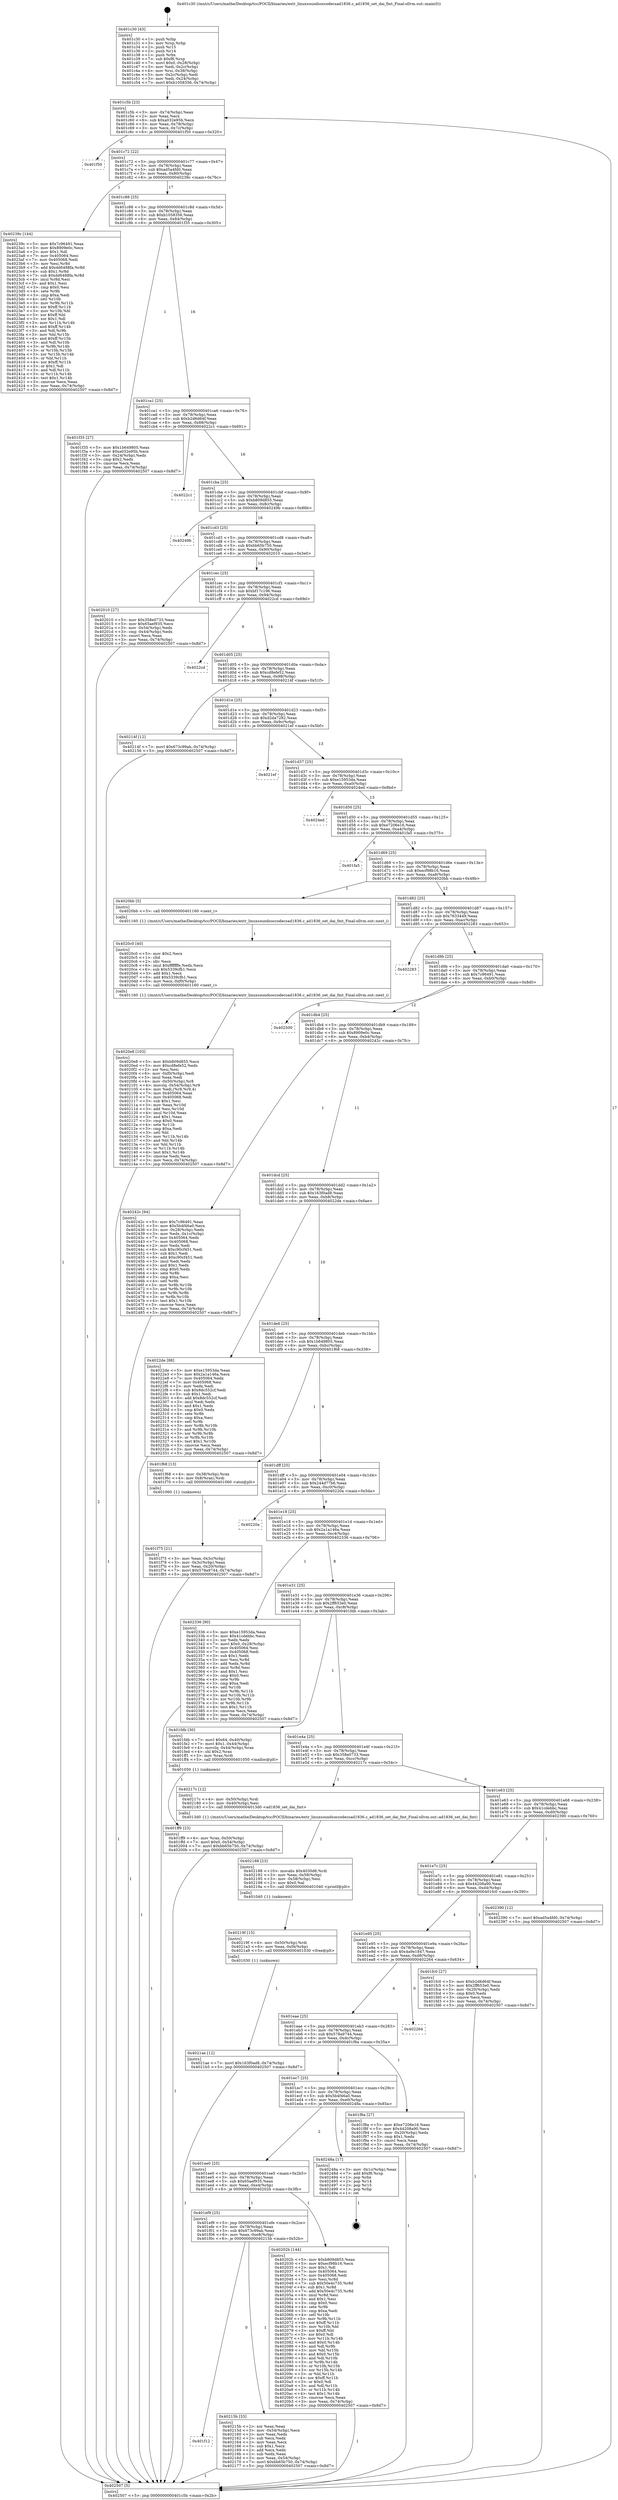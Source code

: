 digraph "0x401c30" {
  label = "0x401c30 (/mnt/c/Users/mathe/Desktop/tcc/POCII/binaries/extr_linuxsoundsoccodecsad1836.c_ad1836_set_dai_fmt_Final-ollvm.out::main(0))"
  labelloc = "t"
  node[shape=record]

  Entry [label="",width=0.3,height=0.3,shape=circle,fillcolor=black,style=filled]
  "0x401c5b" [label="{
     0x401c5b [23]\l
     | [instrs]\l
     &nbsp;&nbsp;0x401c5b \<+3\>: mov -0x74(%rbp),%eax\l
     &nbsp;&nbsp;0x401c5e \<+2\>: mov %eax,%ecx\l
     &nbsp;&nbsp;0x401c60 \<+6\>: sub $0xa032e95b,%ecx\l
     &nbsp;&nbsp;0x401c66 \<+3\>: mov %eax,-0x78(%rbp)\l
     &nbsp;&nbsp;0x401c69 \<+3\>: mov %ecx,-0x7c(%rbp)\l
     &nbsp;&nbsp;0x401c6c \<+6\>: je 0000000000401f50 \<main+0x320\>\l
  }"]
  "0x401f50" [label="{
     0x401f50\l
  }", style=dashed]
  "0x401c72" [label="{
     0x401c72 [22]\l
     | [instrs]\l
     &nbsp;&nbsp;0x401c72 \<+5\>: jmp 0000000000401c77 \<main+0x47\>\l
     &nbsp;&nbsp;0x401c77 \<+3\>: mov -0x78(%rbp),%eax\l
     &nbsp;&nbsp;0x401c7a \<+5\>: sub $0xad5a4fd0,%eax\l
     &nbsp;&nbsp;0x401c7f \<+3\>: mov %eax,-0x80(%rbp)\l
     &nbsp;&nbsp;0x401c82 \<+6\>: je 000000000040239c \<main+0x76c\>\l
  }"]
  Exit [label="",width=0.3,height=0.3,shape=circle,fillcolor=black,style=filled,peripheries=2]
  "0x40239c" [label="{
     0x40239c [144]\l
     | [instrs]\l
     &nbsp;&nbsp;0x40239c \<+5\>: mov $0x7c96491,%eax\l
     &nbsp;&nbsp;0x4023a1 \<+5\>: mov $0x8909e0c,%ecx\l
     &nbsp;&nbsp;0x4023a6 \<+2\>: mov $0x1,%dl\l
     &nbsp;&nbsp;0x4023a8 \<+7\>: mov 0x405064,%esi\l
     &nbsp;&nbsp;0x4023af \<+7\>: mov 0x405068,%edi\l
     &nbsp;&nbsp;0x4023b6 \<+3\>: mov %esi,%r8d\l
     &nbsp;&nbsp;0x4023b9 \<+7\>: add $0xdd6488fa,%r8d\l
     &nbsp;&nbsp;0x4023c0 \<+4\>: sub $0x1,%r8d\l
     &nbsp;&nbsp;0x4023c4 \<+7\>: sub $0xdd6488fa,%r8d\l
     &nbsp;&nbsp;0x4023cb \<+4\>: imul %r8d,%esi\l
     &nbsp;&nbsp;0x4023cf \<+3\>: and $0x1,%esi\l
     &nbsp;&nbsp;0x4023d2 \<+3\>: cmp $0x0,%esi\l
     &nbsp;&nbsp;0x4023d5 \<+4\>: sete %r9b\l
     &nbsp;&nbsp;0x4023d9 \<+3\>: cmp $0xa,%edi\l
     &nbsp;&nbsp;0x4023dc \<+4\>: setl %r10b\l
     &nbsp;&nbsp;0x4023e0 \<+3\>: mov %r9b,%r11b\l
     &nbsp;&nbsp;0x4023e3 \<+4\>: xor $0xff,%r11b\l
     &nbsp;&nbsp;0x4023e7 \<+3\>: mov %r10b,%bl\l
     &nbsp;&nbsp;0x4023ea \<+3\>: xor $0xff,%bl\l
     &nbsp;&nbsp;0x4023ed \<+3\>: xor $0x1,%dl\l
     &nbsp;&nbsp;0x4023f0 \<+3\>: mov %r11b,%r14b\l
     &nbsp;&nbsp;0x4023f3 \<+4\>: and $0xff,%r14b\l
     &nbsp;&nbsp;0x4023f7 \<+3\>: and %dl,%r9b\l
     &nbsp;&nbsp;0x4023fa \<+3\>: mov %bl,%r15b\l
     &nbsp;&nbsp;0x4023fd \<+4\>: and $0xff,%r15b\l
     &nbsp;&nbsp;0x402401 \<+3\>: and %dl,%r10b\l
     &nbsp;&nbsp;0x402404 \<+3\>: or %r9b,%r14b\l
     &nbsp;&nbsp;0x402407 \<+3\>: or %r10b,%r15b\l
     &nbsp;&nbsp;0x40240a \<+3\>: xor %r15b,%r14b\l
     &nbsp;&nbsp;0x40240d \<+3\>: or %bl,%r11b\l
     &nbsp;&nbsp;0x402410 \<+4\>: xor $0xff,%r11b\l
     &nbsp;&nbsp;0x402414 \<+3\>: or $0x1,%dl\l
     &nbsp;&nbsp;0x402417 \<+3\>: and %dl,%r11b\l
     &nbsp;&nbsp;0x40241a \<+3\>: or %r11b,%r14b\l
     &nbsp;&nbsp;0x40241d \<+4\>: test $0x1,%r14b\l
     &nbsp;&nbsp;0x402421 \<+3\>: cmovne %ecx,%eax\l
     &nbsp;&nbsp;0x402424 \<+3\>: mov %eax,-0x74(%rbp)\l
     &nbsp;&nbsp;0x402427 \<+5\>: jmp 0000000000402507 \<main+0x8d7\>\l
  }"]
  "0x401c88" [label="{
     0x401c88 [25]\l
     | [instrs]\l
     &nbsp;&nbsp;0x401c88 \<+5\>: jmp 0000000000401c8d \<main+0x5d\>\l
     &nbsp;&nbsp;0x401c8d \<+3\>: mov -0x78(%rbp),%eax\l
     &nbsp;&nbsp;0x401c90 \<+5\>: sub $0xb1058356,%eax\l
     &nbsp;&nbsp;0x401c95 \<+6\>: mov %eax,-0x84(%rbp)\l
     &nbsp;&nbsp;0x401c9b \<+6\>: je 0000000000401f35 \<main+0x305\>\l
  }"]
  "0x4021ae" [label="{
     0x4021ae [12]\l
     | [instrs]\l
     &nbsp;&nbsp;0x4021ae \<+7\>: movl $0x163f0ad8,-0x74(%rbp)\l
     &nbsp;&nbsp;0x4021b5 \<+5\>: jmp 0000000000402507 \<main+0x8d7\>\l
  }"]
  "0x401f35" [label="{
     0x401f35 [27]\l
     | [instrs]\l
     &nbsp;&nbsp;0x401f35 \<+5\>: mov $0x1b649805,%eax\l
     &nbsp;&nbsp;0x401f3a \<+5\>: mov $0xa032e95b,%ecx\l
     &nbsp;&nbsp;0x401f3f \<+3\>: mov -0x24(%rbp),%edx\l
     &nbsp;&nbsp;0x401f42 \<+3\>: cmp $0x2,%edx\l
     &nbsp;&nbsp;0x401f45 \<+3\>: cmovne %ecx,%eax\l
     &nbsp;&nbsp;0x401f48 \<+3\>: mov %eax,-0x74(%rbp)\l
     &nbsp;&nbsp;0x401f4b \<+5\>: jmp 0000000000402507 \<main+0x8d7\>\l
  }"]
  "0x401ca1" [label="{
     0x401ca1 [25]\l
     | [instrs]\l
     &nbsp;&nbsp;0x401ca1 \<+5\>: jmp 0000000000401ca6 \<main+0x76\>\l
     &nbsp;&nbsp;0x401ca6 \<+3\>: mov -0x78(%rbp),%eax\l
     &nbsp;&nbsp;0x401ca9 \<+5\>: sub $0xb2d6d64f,%eax\l
     &nbsp;&nbsp;0x401cae \<+6\>: mov %eax,-0x88(%rbp)\l
     &nbsp;&nbsp;0x401cb4 \<+6\>: je 00000000004022c1 \<main+0x691\>\l
  }"]
  "0x402507" [label="{
     0x402507 [5]\l
     | [instrs]\l
     &nbsp;&nbsp;0x402507 \<+5\>: jmp 0000000000401c5b \<main+0x2b\>\l
  }"]
  "0x401c30" [label="{
     0x401c30 [43]\l
     | [instrs]\l
     &nbsp;&nbsp;0x401c30 \<+1\>: push %rbp\l
     &nbsp;&nbsp;0x401c31 \<+3\>: mov %rsp,%rbp\l
     &nbsp;&nbsp;0x401c34 \<+2\>: push %r15\l
     &nbsp;&nbsp;0x401c36 \<+2\>: push %r14\l
     &nbsp;&nbsp;0x401c38 \<+1\>: push %rbx\l
     &nbsp;&nbsp;0x401c39 \<+7\>: sub $0xf8,%rsp\l
     &nbsp;&nbsp;0x401c40 \<+7\>: movl $0x0,-0x28(%rbp)\l
     &nbsp;&nbsp;0x401c47 \<+3\>: mov %edi,-0x2c(%rbp)\l
     &nbsp;&nbsp;0x401c4a \<+4\>: mov %rsi,-0x38(%rbp)\l
     &nbsp;&nbsp;0x401c4e \<+3\>: mov -0x2c(%rbp),%edi\l
     &nbsp;&nbsp;0x401c51 \<+3\>: mov %edi,-0x24(%rbp)\l
     &nbsp;&nbsp;0x401c54 \<+7\>: movl $0xb1058356,-0x74(%rbp)\l
  }"]
  "0x40219f" [label="{
     0x40219f [15]\l
     | [instrs]\l
     &nbsp;&nbsp;0x40219f \<+4\>: mov -0x50(%rbp),%rdi\l
     &nbsp;&nbsp;0x4021a3 \<+6\>: mov %eax,-0xf4(%rbp)\l
     &nbsp;&nbsp;0x4021a9 \<+5\>: call 0000000000401030 \<free@plt\>\l
     | [calls]\l
     &nbsp;&nbsp;0x401030 \{1\} (unknown)\l
  }"]
  "0x4022c1" [label="{
     0x4022c1\l
  }", style=dashed]
  "0x401cba" [label="{
     0x401cba [25]\l
     | [instrs]\l
     &nbsp;&nbsp;0x401cba \<+5\>: jmp 0000000000401cbf \<main+0x8f\>\l
     &nbsp;&nbsp;0x401cbf \<+3\>: mov -0x78(%rbp),%eax\l
     &nbsp;&nbsp;0x401cc2 \<+5\>: sub $0xb809d855,%eax\l
     &nbsp;&nbsp;0x401cc7 \<+6\>: mov %eax,-0x8c(%rbp)\l
     &nbsp;&nbsp;0x401ccd \<+6\>: je 000000000040249b \<main+0x86b\>\l
  }"]
  "0x402188" [label="{
     0x402188 [23]\l
     | [instrs]\l
     &nbsp;&nbsp;0x402188 \<+10\>: movabs $0x4030d6,%rdi\l
     &nbsp;&nbsp;0x402192 \<+3\>: mov %eax,-0x58(%rbp)\l
     &nbsp;&nbsp;0x402195 \<+3\>: mov -0x58(%rbp),%esi\l
     &nbsp;&nbsp;0x402198 \<+2\>: mov $0x0,%al\l
     &nbsp;&nbsp;0x40219a \<+5\>: call 0000000000401040 \<printf@plt\>\l
     | [calls]\l
     &nbsp;&nbsp;0x401040 \{1\} (unknown)\l
  }"]
  "0x40249b" [label="{
     0x40249b\l
  }", style=dashed]
  "0x401cd3" [label="{
     0x401cd3 [25]\l
     | [instrs]\l
     &nbsp;&nbsp;0x401cd3 \<+5\>: jmp 0000000000401cd8 \<main+0xa8\>\l
     &nbsp;&nbsp;0x401cd8 \<+3\>: mov -0x78(%rbp),%eax\l
     &nbsp;&nbsp;0x401cdb \<+5\>: sub $0xbb65b750,%eax\l
     &nbsp;&nbsp;0x401ce0 \<+6\>: mov %eax,-0x90(%rbp)\l
     &nbsp;&nbsp;0x401ce6 \<+6\>: je 0000000000402010 \<main+0x3e0\>\l
  }"]
  "0x401f12" [label="{
     0x401f12\l
  }", style=dashed]
  "0x402010" [label="{
     0x402010 [27]\l
     | [instrs]\l
     &nbsp;&nbsp;0x402010 \<+5\>: mov $0x358e0733,%eax\l
     &nbsp;&nbsp;0x402015 \<+5\>: mov $0x65aef935,%ecx\l
     &nbsp;&nbsp;0x40201a \<+3\>: mov -0x54(%rbp),%edx\l
     &nbsp;&nbsp;0x40201d \<+3\>: cmp -0x44(%rbp),%edx\l
     &nbsp;&nbsp;0x402020 \<+3\>: cmovl %ecx,%eax\l
     &nbsp;&nbsp;0x402023 \<+3\>: mov %eax,-0x74(%rbp)\l
     &nbsp;&nbsp;0x402026 \<+5\>: jmp 0000000000402507 \<main+0x8d7\>\l
  }"]
  "0x401cec" [label="{
     0x401cec [25]\l
     | [instrs]\l
     &nbsp;&nbsp;0x401cec \<+5\>: jmp 0000000000401cf1 \<main+0xc1\>\l
     &nbsp;&nbsp;0x401cf1 \<+3\>: mov -0x78(%rbp),%eax\l
     &nbsp;&nbsp;0x401cf4 \<+5\>: sub $0xbf17c196,%eax\l
     &nbsp;&nbsp;0x401cf9 \<+6\>: mov %eax,-0x94(%rbp)\l
     &nbsp;&nbsp;0x401cff \<+6\>: je 00000000004022cd \<main+0x69d\>\l
  }"]
  "0x40215b" [label="{
     0x40215b [33]\l
     | [instrs]\l
     &nbsp;&nbsp;0x40215b \<+2\>: xor %eax,%eax\l
     &nbsp;&nbsp;0x40215d \<+3\>: mov -0x54(%rbp),%ecx\l
     &nbsp;&nbsp;0x402160 \<+2\>: mov %eax,%edx\l
     &nbsp;&nbsp;0x402162 \<+2\>: sub %ecx,%edx\l
     &nbsp;&nbsp;0x402164 \<+2\>: mov %eax,%ecx\l
     &nbsp;&nbsp;0x402166 \<+3\>: sub $0x1,%ecx\l
     &nbsp;&nbsp;0x402169 \<+2\>: add %ecx,%edx\l
     &nbsp;&nbsp;0x40216b \<+2\>: sub %edx,%eax\l
     &nbsp;&nbsp;0x40216d \<+3\>: mov %eax,-0x54(%rbp)\l
     &nbsp;&nbsp;0x402170 \<+7\>: movl $0xbb65b750,-0x74(%rbp)\l
     &nbsp;&nbsp;0x402177 \<+5\>: jmp 0000000000402507 \<main+0x8d7\>\l
  }"]
  "0x4022cd" [label="{
     0x4022cd\l
  }", style=dashed]
  "0x401d05" [label="{
     0x401d05 [25]\l
     | [instrs]\l
     &nbsp;&nbsp;0x401d05 \<+5\>: jmp 0000000000401d0a \<main+0xda\>\l
     &nbsp;&nbsp;0x401d0a \<+3\>: mov -0x78(%rbp),%eax\l
     &nbsp;&nbsp;0x401d0d \<+5\>: sub $0xcd8efe52,%eax\l
     &nbsp;&nbsp;0x401d12 \<+6\>: mov %eax,-0x98(%rbp)\l
     &nbsp;&nbsp;0x401d18 \<+6\>: je 000000000040214f \<main+0x51f\>\l
  }"]
  "0x4020e8" [label="{
     0x4020e8 [103]\l
     | [instrs]\l
     &nbsp;&nbsp;0x4020e8 \<+5\>: mov $0xb809d855,%ecx\l
     &nbsp;&nbsp;0x4020ed \<+5\>: mov $0xcd8efe52,%edx\l
     &nbsp;&nbsp;0x4020f2 \<+2\>: xor %esi,%esi\l
     &nbsp;&nbsp;0x4020f4 \<+6\>: mov -0xf0(%rbp),%edi\l
     &nbsp;&nbsp;0x4020fa \<+3\>: imul %eax,%edi\l
     &nbsp;&nbsp;0x4020fd \<+4\>: mov -0x50(%rbp),%r8\l
     &nbsp;&nbsp;0x402101 \<+4\>: movslq -0x54(%rbp),%r9\l
     &nbsp;&nbsp;0x402105 \<+4\>: mov %edi,(%r8,%r9,4)\l
     &nbsp;&nbsp;0x402109 \<+7\>: mov 0x405064,%eax\l
     &nbsp;&nbsp;0x402110 \<+7\>: mov 0x405068,%edi\l
     &nbsp;&nbsp;0x402117 \<+3\>: sub $0x1,%esi\l
     &nbsp;&nbsp;0x40211a \<+3\>: mov %eax,%r10d\l
     &nbsp;&nbsp;0x40211d \<+3\>: add %esi,%r10d\l
     &nbsp;&nbsp;0x402120 \<+4\>: imul %r10d,%eax\l
     &nbsp;&nbsp;0x402124 \<+3\>: and $0x1,%eax\l
     &nbsp;&nbsp;0x402127 \<+3\>: cmp $0x0,%eax\l
     &nbsp;&nbsp;0x40212a \<+4\>: sete %r11b\l
     &nbsp;&nbsp;0x40212e \<+3\>: cmp $0xa,%edi\l
     &nbsp;&nbsp;0x402131 \<+3\>: setl %bl\l
     &nbsp;&nbsp;0x402134 \<+3\>: mov %r11b,%r14b\l
     &nbsp;&nbsp;0x402137 \<+3\>: and %bl,%r14b\l
     &nbsp;&nbsp;0x40213a \<+3\>: xor %bl,%r11b\l
     &nbsp;&nbsp;0x40213d \<+3\>: or %r11b,%r14b\l
     &nbsp;&nbsp;0x402140 \<+4\>: test $0x1,%r14b\l
     &nbsp;&nbsp;0x402144 \<+3\>: cmovne %edx,%ecx\l
     &nbsp;&nbsp;0x402147 \<+3\>: mov %ecx,-0x74(%rbp)\l
     &nbsp;&nbsp;0x40214a \<+5\>: jmp 0000000000402507 \<main+0x8d7\>\l
  }"]
  "0x40214f" [label="{
     0x40214f [12]\l
     | [instrs]\l
     &nbsp;&nbsp;0x40214f \<+7\>: movl $0x673c99ab,-0x74(%rbp)\l
     &nbsp;&nbsp;0x402156 \<+5\>: jmp 0000000000402507 \<main+0x8d7\>\l
  }"]
  "0x401d1e" [label="{
     0x401d1e [25]\l
     | [instrs]\l
     &nbsp;&nbsp;0x401d1e \<+5\>: jmp 0000000000401d23 \<main+0xf3\>\l
     &nbsp;&nbsp;0x401d23 \<+3\>: mov -0x78(%rbp),%eax\l
     &nbsp;&nbsp;0x401d26 \<+5\>: sub $0xd2da7282,%eax\l
     &nbsp;&nbsp;0x401d2b \<+6\>: mov %eax,-0x9c(%rbp)\l
     &nbsp;&nbsp;0x401d31 \<+6\>: je 00000000004021ef \<main+0x5bf\>\l
  }"]
  "0x4020c0" [label="{
     0x4020c0 [40]\l
     | [instrs]\l
     &nbsp;&nbsp;0x4020c0 \<+5\>: mov $0x2,%ecx\l
     &nbsp;&nbsp;0x4020c5 \<+1\>: cltd\l
     &nbsp;&nbsp;0x4020c6 \<+2\>: idiv %ecx\l
     &nbsp;&nbsp;0x4020c8 \<+6\>: imul $0xfffffffe,%edx,%ecx\l
     &nbsp;&nbsp;0x4020ce \<+6\>: sub $0x5339cfb1,%ecx\l
     &nbsp;&nbsp;0x4020d4 \<+3\>: add $0x1,%ecx\l
     &nbsp;&nbsp;0x4020d7 \<+6\>: add $0x5339cfb1,%ecx\l
     &nbsp;&nbsp;0x4020dd \<+6\>: mov %ecx,-0xf0(%rbp)\l
     &nbsp;&nbsp;0x4020e3 \<+5\>: call 0000000000401160 \<next_i\>\l
     | [calls]\l
     &nbsp;&nbsp;0x401160 \{1\} (/mnt/c/Users/mathe/Desktop/tcc/POCII/binaries/extr_linuxsoundsoccodecsad1836.c_ad1836_set_dai_fmt_Final-ollvm.out::next_i)\l
  }"]
  "0x4021ef" [label="{
     0x4021ef\l
  }", style=dashed]
  "0x401d37" [label="{
     0x401d37 [25]\l
     | [instrs]\l
     &nbsp;&nbsp;0x401d37 \<+5\>: jmp 0000000000401d3c \<main+0x10c\>\l
     &nbsp;&nbsp;0x401d3c \<+3\>: mov -0x78(%rbp),%eax\l
     &nbsp;&nbsp;0x401d3f \<+5\>: sub $0xe15953da,%eax\l
     &nbsp;&nbsp;0x401d44 \<+6\>: mov %eax,-0xa0(%rbp)\l
     &nbsp;&nbsp;0x401d4a \<+6\>: je 00000000004024ed \<main+0x8bd\>\l
  }"]
  "0x401ef9" [label="{
     0x401ef9 [25]\l
     | [instrs]\l
     &nbsp;&nbsp;0x401ef9 \<+5\>: jmp 0000000000401efe \<main+0x2ce\>\l
     &nbsp;&nbsp;0x401efe \<+3\>: mov -0x78(%rbp),%eax\l
     &nbsp;&nbsp;0x401f01 \<+5\>: sub $0x673c99ab,%eax\l
     &nbsp;&nbsp;0x401f06 \<+6\>: mov %eax,-0xe8(%rbp)\l
     &nbsp;&nbsp;0x401f0c \<+6\>: je 000000000040215b \<main+0x52b\>\l
  }"]
  "0x4024ed" [label="{
     0x4024ed\l
  }", style=dashed]
  "0x401d50" [label="{
     0x401d50 [25]\l
     | [instrs]\l
     &nbsp;&nbsp;0x401d50 \<+5\>: jmp 0000000000401d55 \<main+0x125\>\l
     &nbsp;&nbsp;0x401d55 \<+3\>: mov -0x78(%rbp),%eax\l
     &nbsp;&nbsp;0x401d58 \<+5\>: sub $0xe7206e16,%eax\l
     &nbsp;&nbsp;0x401d5d \<+6\>: mov %eax,-0xa4(%rbp)\l
     &nbsp;&nbsp;0x401d63 \<+6\>: je 0000000000401fa5 \<main+0x375\>\l
  }"]
  "0x40202b" [label="{
     0x40202b [144]\l
     | [instrs]\l
     &nbsp;&nbsp;0x40202b \<+5\>: mov $0xb809d855,%eax\l
     &nbsp;&nbsp;0x402030 \<+5\>: mov $0xecf98b16,%ecx\l
     &nbsp;&nbsp;0x402035 \<+2\>: mov $0x1,%dl\l
     &nbsp;&nbsp;0x402037 \<+7\>: mov 0x405064,%esi\l
     &nbsp;&nbsp;0x40203e \<+7\>: mov 0x405068,%edi\l
     &nbsp;&nbsp;0x402045 \<+3\>: mov %esi,%r8d\l
     &nbsp;&nbsp;0x402048 \<+7\>: sub $0x50e4c735,%r8d\l
     &nbsp;&nbsp;0x40204f \<+4\>: sub $0x1,%r8d\l
     &nbsp;&nbsp;0x402053 \<+7\>: add $0x50e4c735,%r8d\l
     &nbsp;&nbsp;0x40205a \<+4\>: imul %r8d,%esi\l
     &nbsp;&nbsp;0x40205e \<+3\>: and $0x1,%esi\l
     &nbsp;&nbsp;0x402061 \<+3\>: cmp $0x0,%esi\l
     &nbsp;&nbsp;0x402064 \<+4\>: sete %r9b\l
     &nbsp;&nbsp;0x402068 \<+3\>: cmp $0xa,%edi\l
     &nbsp;&nbsp;0x40206b \<+4\>: setl %r10b\l
     &nbsp;&nbsp;0x40206f \<+3\>: mov %r9b,%r11b\l
     &nbsp;&nbsp;0x402072 \<+4\>: xor $0xff,%r11b\l
     &nbsp;&nbsp;0x402076 \<+3\>: mov %r10b,%bl\l
     &nbsp;&nbsp;0x402079 \<+3\>: xor $0xff,%bl\l
     &nbsp;&nbsp;0x40207c \<+3\>: xor $0x0,%dl\l
     &nbsp;&nbsp;0x40207f \<+3\>: mov %r11b,%r14b\l
     &nbsp;&nbsp;0x402082 \<+4\>: and $0x0,%r14b\l
     &nbsp;&nbsp;0x402086 \<+3\>: and %dl,%r9b\l
     &nbsp;&nbsp;0x402089 \<+3\>: mov %bl,%r15b\l
     &nbsp;&nbsp;0x40208c \<+4\>: and $0x0,%r15b\l
     &nbsp;&nbsp;0x402090 \<+3\>: and %dl,%r10b\l
     &nbsp;&nbsp;0x402093 \<+3\>: or %r9b,%r14b\l
     &nbsp;&nbsp;0x402096 \<+3\>: or %r10b,%r15b\l
     &nbsp;&nbsp;0x402099 \<+3\>: xor %r15b,%r14b\l
     &nbsp;&nbsp;0x40209c \<+3\>: or %bl,%r11b\l
     &nbsp;&nbsp;0x40209f \<+4\>: xor $0xff,%r11b\l
     &nbsp;&nbsp;0x4020a3 \<+3\>: or $0x0,%dl\l
     &nbsp;&nbsp;0x4020a6 \<+3\>: and %dl,%r11b\l
     &nbsp;&nbsp;0x4020a9 \<+3\>: or %r11b,%r14b\l
     &nbsp;&nbsp;0x4020ac \<+4\>: test $0x1,%r14b\l
     &nbsp;&nbsp;0x4020b0 \<+3\>: cmovne %ecx,%eax\l
     &nbsp;&nbsp;0x4020b3 \<+3\>: mov %eax,-0x74(%rbp)\l
     &nbsp;&nbsp;0x4020b6 \<+5\>: jmp 0000000000402507 \<main+0x8d7\>\l
  }"]
  "0x401fa5" [label="{
     0x401fa5\l
  }", style=dashed]
  "0x401d69" [label="{
     0x401d69 [25]\l
     | [instrs]\l
     &nbsp;&nbsp;0x401d69 \<+5\>: jmp 0000000000401d6e \<main+0x13e\>\l
     &nbsp;&nbsp;0x401d6e \<+3\>: mov -0x78(%rbp),%eax\l
     &nbsp;&nbsp;0x401d71 \<+5\>: sub $0xecf98b16,%eax\l
     &nbsp;&nbsp;0x401d76 \<+6\>: mov %eax,-0xa8(%rbp)\l
     &nbsp;&nbsp;0x401d7c \<+6\>: je 00000000004020bb \<main+0x48b\>\l
  }"]
  "0x401ee0" [label="{
     0x401ee0 [25]\l
     | [instrs]\l
     &nbsp;&nbsp;0x401ee0 \<+5\>: jmp 0000000000401ee5 \<main+0x2b5\>\l
     &nbsp;&nbsp;0x401ee5 \<+3\>: mov -0x78(%rbp),%eax\l
     &nbsp;&nbsp;0x401ee8 \<+5\>: sub $0x65aef935,%eax\l
     &nbsp;&nbsp;0x401eed \<+6\>: mov %eax,-0xe4(%rbp)\l
     &nbsp;&nbsp;0x401ef3 \<+6\>: je 000000000040202b \<main+0x3fb\>\l
  }"]
  "0x4020bb" [label="{
     0x4020bb [5]\l
     | [instrs]\l
     &nbsp;&nbsp;0x4020bb \<+5\>: call 0000000000401160 \<next_i\>\l
     | [calls]\l
     &nbsp;&nbsp;0x401160 \{1\} (/mnt/c/Users/mathe/Desktop/tcc/POCII/binaries/extr_linuxsoundsoccodecsad1836.c_ad1836_set_dai_fmt_Final-ollvm.out::next_i)\l
  }"]
  "0x401d82" [label="{
     0x401d82 [25]\l
     | [instrs]\l
     &nbsp;&nbsp;0x401d82 \<+5\>: jmp 0000000000401d87 \<main+0x157\>\l
     &nbsp;&nbsp;0x401d87 \<+3\>: mov -0x78(%rbp),%eax\l
     &nbsp;&nbsp;0x401d8a \<+5\>: sub $0x7633449,%eax\l
     &nbsp;&nbsp;0x401d8f \<+6\>: mov %eax,-0xac(%rbp)\l
     &nbsp;&nbsp;0x401d95 \<+6\>: je 0000000000402283 \<main+0x653\>\l
  }"]
  "0x40248a" [label="{
     0x40248a [17]\l
     | [instrs]\l
     &nbsp;&nbsp;0x40248a \<+3\>: mov -0x1c(%rbp),%eax\l
     &nbsp;&nbsp;0x40248d \<+7\>: add $0xf8,%rsp\l
     &nbsp;&nbsp;0x402494 \<+1\>: pop %rbx\l
     &nbsp;&nbsp;0x402495 \<+2\>: pop %r14\l
     &nbsp;&nbsp;0x402497 \<+2\>: pop %r15\l
     &nbsp;&nbsp;0x402499 \<+1\>: pop %rbp\l
     &nbsp;&nbsp;0x40249a \<+1\>: ret\l
  }"]
  "0x402283" [label="{
     0x402283\l
  }", style=dashed]
  "0x401d9b" [label="{
     0x401d9b [25]\l
     | [instrs]\l
     &nbsp;&nbsp;0x401d9b \<+5\>: jmp 0000000000401da0 \<main+0x170\>\l
     &nbsp;&nbsp;0x401da0 \<+3\>: mov -0x78(%rbp),%eax\l
     &nbsp;&nbsp;0x401da3 \<+5\>: sub $0x7c96491,%eax\l
     &nbsp;&nbsp;0x401da8 \<+6\>: mov %eax,-0xb0(%rbp)\l
     &nbsp;&nbsp;0x401dae \<+6\>: je 0000000000402500 \<main+0x8d0\>\l
  }"]
  "0x401ff9" [label="{
     0x401ff9 [23]\l
     | [instrs]\l
     &nbsp;&nbsp;0x401ff9 \<+4\>: mov %rax,-0x50(%rbp)\l
     &nbsp;&nbsp;0x401ffd \<+7\>: movl $0x0,-0x54(%rbp)\l
     &nbsp;&nbsp;0x402004 \<+7\>: movl $0xbb65b750,-0x74(%rbp)\l
     &nbsp;&nbsp;0x40200b \<+5\>: jmp 0000000000402507 \<main+0x8d7\>\l
  }"]
  "0x402500" [label="{
     0x402500\l
  }", style=dashed]
  "0x401db4" [label="{
     0x401db4 [25]\l
     | [instrs]\l
     &nbsp;&nbsp;0x401db4 \<+5\>: jmp 0000000000401db9 \<main+0x189\>\l
     &nbsp;&nbsp;0x401db9 \<+3\>: mov -0x78(%rbp),%eax\l
     &nbsp;&nbsp;0x401dbc \<+5\>: sub $0x8909e0c,%eax\l
     &nbsp;&nbsp;0x401dc1 \<+6\>: mov %eax,-0xb4(%rbp)\l
     &nbsp;&nbsp;0x401dc7 \<+6\>: je 000000000040242c \<main+0x7fc\>\l
  }"]
  "0x401ec7" [label="{
     0x401ec7 [25]\l
     | [instrs]\l
     &nbsp;&nbsp;0x401ec7 \<+5\>: jmp 0000000000401ecc \<main+0x29c\>\l
     &nbsp;&nbsp;0x401ecc \<+3\>: mov -0x78(%rbp),%eax\l
     &nbsp;&nbsp;0x401ecf \<+5\>: sub $0x5b4f46a0,%eax\l
     &nbsp;&nbsp;0x401ed4 \<+6\>: mov %eax,-0xe0(%rbp)\l
     &nbsp;&nbsp;0x401eda \<+6\>: je 000000000040248a \<main+0x85a\>\l
  }"]
  "0x40242c" [label="{
     0x40242c [94]\l
     | [instrs]\l
     &nbsp;&nbsp;0x40242c \<+5\>: mov $0x7c96491,%eax\l
     &nbsp;&nbsp;0x402431 \<+5\>: mov $0x5b4f46a0,%ecx\l
     &nbsp;&nbsp;0x402436 \<+3\>: mov -0x28(%rbp),%edx\l
     &nbsp;&nbsp;0x402439 \<+3\>: mov %edx,-0x1c(%rbp)\l
     &nbsp;&nbsp;0x40243c \<+7\>: mov 0x405064,%edx\l
     &nbsp;&nbsp;0x402443 \<+7\>: mov 0x405068,%esi\l
     &nbsp;&nbsp;0x40244a \<+2\>: mov %edx,%edi\l
     &nbsp;&nbsp;0x40244c \<+6\>: sub $0xc90cf451,%edi\l
     &nbsp;&nbsp;0x402452 \<+3\>: sub $0x1,%edi\l
     &nbsp;&nbsp;0x402455 \<+6\>: add $0xc90cf451,%edi\l
     &nbsp;&nbsp;0x40245b \<+3\>: imul %edi,%edx\l
     &nbsp;&nbsp;0x40245e \<+3\>: and $0x1,%edx\l
     &nbsp;&nbsp;0x402461 \<+3\>: cmp $0x0,%edx\l
     &nbsp;&nbsp;0x402464 \<+4\>: sete %r8b\l
     &nbsp;&nbsp;0x402468 \<+3\>: cmp $0xa,%esi\l
     &nbsp;&nbsp;0x40246b \<+4\>: setl %r9b\l
     &nbsp;&nbsp;0x40246f \<+3\>: mov %r8b,%r10b\l
     &nbsp;&nbsp;0x402472 \<+3\>: and %r9b,%r10b\l
     &nbsp;&nbsp;0x402475 \<+3\>: xor %r9b,%r8b\l
     &nbsp;&nbsp;0x402478 \<+3\>: or %r8b,%r10b\l
     &nbsp;&nbsp;0x40247b \<+4\>: test $0x1,%r10b\l
     &nbsp;&nbsp;0x40247f \<+3\>: cmovne %ecx,%eax\l
     &nbsp;&nbsp;0x402482 \<+3\>: mov %eax,-0x74(%rbp)\l
     &nbsp;&nbsp;0x402485 \<+5\>: jmp 0000000000402507 \<main+0x8d7\>\l
  }"]
  "0x401dcd" [label="{
     0x401dcd [25]\l
     | [instrs]\l
     &nbsp;&nbsp;0x401dcd \<+5\>: jmp 0000000000401dd2 \<main+0x1a2\>\l
     &nbsp;&nbsp;0x401dd2 \<+3\>: mov -0x78(%rbp),%eax\l
     &nbsp;&nbsp;0x401dd5 \<+5\>: sub $0x163f0ad8,%eax\l
     &nbsp;&nbsp;0x401dda \<+6\>: mov %eax,-0xb8(%rbp)\l
     &nbsp;&nbsp;0x401de0 \<+6\>: je 00000000004022de \<main+0x6ae\>\l
  }"]
  "0x401f8a" [label="{
     0x401f8a [27]\l
     | [instrs]\l
     &nbsp;&nbsp;0x401f8a \<+5\>: mov $0xe7206e16,%eax\l
     &nbsp;&nbsp;0x401f8f \<+5\>: mov $0x44208a90,%ecx\l
     &nbsp;&nbsp;0x401f94 \<+3\>: mov -0x20(%rbp),%edx\l
     &nbsp;&nbsp;0x401f97 \<+3\>: cmp $0x1,%edx\l
     &nbsp;&nbsp;0x401f9a \<+3\>: cmovl %ecx,%eax\l
     &nbsp;&nbsp;0x401f9d \<+3\>: mov %eax,-0x74(%rbp)\l
     &nbsp;&nbsp;0x401fa0 \<+5\>: jmp 0000000000402507 \<main+0x8d7\>\l
  }"]
  "0x4022de" [label="{
     0x4022de [88]\l
     | [instrs]\l
     &nbsp;&nbsp;0x4022de \<+5\>: mov $0xe15953da,%eax\l
     &nbsp;&nbsp;0x4022e3 \<+5\>: mov $0x2a1a146a,%ecx\l
     &nbsp;&nbsp;0x4022e8 \<+7\>: mov 0x405064,%edx\l
     &nbsp;&nbsp;0x4022ef \<+7\>: mov 0x405068,%esi\l
     &nbsp;&nbsp;0x4022f6 \<+2\>: mov %edx,%edi\l
     &nbsp;&nbsp;0x4022f8 \<+6\>: sub $0x8dc552cf,%edi\l
     &nbsp;&nbsp;0x4022fe \<+3\>: sub $0x1,%edi\l
     &nbsp;&nbsp;0x402301 \<+6\>: add $0x8dc552cf,%edi\l
     &nbsp;&nbsp;0x402307 \<+3\>: imul %edi,%edx\l
     &nbsp;&nbsp;0x40230a \<+3\>: and $0x1,%edx\l
     &nbsp;&nbsp;0x40230d \<+3\>: cmp $0x0,%edx\l
     &nbsp;&nbsp;0x402310 \<+4\>: sete %r8b\l
     &nbsp;&nbsp;0x402314 \<+3\>: cmp $0xa,%esi\l
     &nbsp;&nbsp;0x402317 \<+4\>: setl %r9b\l
     &nbsp;&nbsp;0x40231b \<+3\>: mov %r8b,%r10b\l
     &nbsp;&nbsp;0x40231e \<+3\>: and %r9b,%r10b\l
     &nbsp;&nbsp;0x402321 \<+3\>: xor %r9b,%r8b\l
     &nbsp;&nbsp;0x402324 \<+3\>: or %r8b,%r10b\l
     &nbsp;&nbsp;0x402327 \<+4\>: test $0x1,%r10b\l
     &nbsp;&nbsp;0x40232b \<+3\>: cmovne %ecx,%eax\l
     &nbsp;&nbsp;0x40232e \<+3\>: mov %eax,-0x74(%rbp)\l
     &nbsp;&nbsp;0x402331 \<+5\>: jmp 0000000000402507 \<main+0x8d7\>\l
  }"]
  "0x401de6" [label="{
     0x401de6 [25]\l
     | [instrs]\l
     &nbsp;&nbsp;0x401de6 \<+5\>: jmp 0000000000401deb \<main+0x1bb\>\l
     &nbsp;&nbsp;0x401deb \<+3\>: mov -0x78(%rbp),%eax\l
     &nbsp;&nbsp;0x401dee \<+5\>: sub $0x1b649805,%eax\l
     &nbsp;&nbsp;0x401df3 \<+6\>: mov %eax,-0xbc(%rbp)\l
     &nbsp;&nbsp;0x401df9 \<+6\>: je 0000000000401f68 \<main+0x338\>\l
  }"]
  "0x401eae" [label="{
     0x401eae [25]\l
     | [instrs]\l
     &nbsp;&nbsp;0x401eae \<+5\>: jmp 0000000000401eb3 \<main+0x283\>\l
     &nbsp;&nbsp;0x401eb3 \<+3\>: mov -0x78(%rbp),%eax\l
     &nbsp;&nbsp;0x401eb6 \<+5\>: sub $0x578a9744,%eax\l
     &nbsp;&nbsp;0x401ebb \<+6\>: mov %eax,-0xdc(%rbp)\l
     &nbsp;&nbsp;0x401ec1 \<+6\>: je 0000000000401f8a \<main+0x35a\>\l
  }"]
  "0x401f68" [label="{
     0x401f68 [13]\l
     | [instrs]\l
     &nbsp;&nbsp;0x401f68 \<+4\>: mov -0x38(%rbp),%rax\l
     &nbsp;&nbsp;0x401f6c \<+4\>: mov 0x8(%rax),%rdi\l
     &nbsp;&nbsp;0x401f70 \<+5\>: call 0000000000401060 \<atoi@plt\>\l
     | [calls]\l
     &nbsp;&nbsp;0x401060 \{1\} (unknown)\l
  }"]
  "0x401dff" [label="{
     0x401dff [25]\l
     | [instrs]\l
     &nbsp;&nbsp;0x401dff \<+5\>: jmp 0000000000401e04 \<main+0x1d4\>\l
     &nbsp;&nbsp;0x401e04 \<+3\>: mov -0x78(%rbp),%eax\l
     &nbsp;&nbsp;0x401e07 \<+5\>: sub $0x244d77b6,%eax\l
     &nbsp;&nbsp;0x401e0c \<+6\>: mov %eax,-0xc0(%rbp)\l
     &nbsp;&nbsp;0x401e12 \<+6\>: je 000000000040220a \<main+0x5da\>\l
  }"]
  "0x401f75" [label="{
     0x401f75 [21]\l
     | [instrs]\l
     &nbsp;&nbsp;0x401f75 \<+3\>: mov %eax,-0x3c(%rbp)\l
     &nbsp;&nbsp;0x401f78 \<+3\>: mov -0x3c(%rbp),%eax\l
     &nbsp;&nbsp;0x401f7b \<+3\>: mov %eax,-0x20(%rbp)\l
     &nbsp;&nbsp;0x401f7e \<+7\>: movl $0x578a9744,-0x74(%rbp)\l
     &nbsp;&nbsp;0x401f85 \<+5\>: jmp 0000000000402507 \<main+0x8d7\>\l
  }"]
  "0x402264" [label="{
     0x402264\l
  }", style=dashed]
  "0x40220a" [label="{
     0x40220a\l
  }", style=dashed]
  "0x401e18" [label="{
     0x401e18 [25]\l
     | [instrs]\l
     &nbsp;&nbsp;0x401e18 \<+5\>: jmp 0000000000401e1d \<main+0x1ed\>\l
     &nbsp;&nbsp;0x401e1d \<+3\>: mov -0x78(%rbp),%eax\l
     &nbsp;&nbsp;0x401e20 \<+5\>: sub $0x2a1a146a,%eax\l
     &nbsp;&nbsp;0x401e25 \<+6\>: mov %eax,-0xc4(%rbp)\l
     &nbsp;&nbsp;0x401e2b \<+6\>: je 0000000000402336 \<main+0x706\>\l
  }"]
  "0x401e95" [label="{
     0x401e95 [25]\l
     | [instrs]\l
     &nbsp;&nbsp;0x401e95 \<+5\>: jmp 0000000000401e9a \<main+0x26a\>\l
     &nbsp;&nbsp;0x401e9a \<+3\>: mov -0x78(%rbp),%eax\l
     &nbsp;&nbsp;0x401e9d \<+5\>: sub $0x4a9e1847,%eax\l
     &nbsp;&nbsp;0x401ea2 \<+6\>: mov %eax,-0xd8(%rbp)\l
     &nbsp;&nbsp;0x401ea8 \<+6\>: je 0000000000402264 \<main+0x634\>\l
  }"]
  "0x402336" [label="{
     0x402336 [90]\l
     | [instrs]\l
     &nbsp;&nbsp;0x402336 \<+5\>: mov $0xe15953da,%eax\l
     &nbsp;&nbsp;0x40233b \<+5\>: mov $0x41cdebbc,%ecx\l
     &nbsp;&nbsp;0x402340 \<+2\>: xor %edx,%edx\l
     &nbsp;&nbsp;0x402342 \<+7\>: movl $0x0,-0x28(%rbp)\l
     &nbsp;&nbsp;0x402349 \<+7\>: mov 0x405064,%esi\l
     &nbsp;&nbsp;0x402350 \<+7\>: mov 0x405068,%edi\l
     &nbsp;&nbsp;0x402357 \<+3\>: sub $0x1,%edx\l
     &nbsp;&nbsp;0x40235a \<+3\>: mov %esi,%r8d\l
     &nbsp;&nbsp;0x40235d \<+3\>: add %edx,%r8d\l
     &nbsp;&nbsp;0x402360 \<+4\>: imul %r8d,%esi\l
     &nbsp;&nbsp;0x402364 \<+3\>: and $0x1,%esi\l
     &nbsp;&nbsp;0x402367 \<+3\>: cmp $0x0,%esi\l
     &nbsp;&nbsp;0x40236a \<+4\>: sete %r9b\l
     &nbsp;&nbsp;0x40236e \<+3\>: cmp $0xa,%edi\l
     &nbsp;&nbsp;0x402371 \<+4\>: setl %r10b\l
     &nbsp;&nbsp;0x402375 \<+3\>: mov %r9b,%r11b\l
     &nbsp;&nbsp;0x402378 \<+3\>: and %r10b,%r11b\l
     &nbsp;&nbsp;0x40237b \<+3\>: xor %r10b,%r9b\l
     &nbsp;&nbsp;0x40237e \<+3\>: or %r9b,%r11b\l
     &nbsp;&nbsp;0x402381 \<+4\>: test $0x1,%r11b\l
     &nbsp;&nbsp;0x402385 \<+3\>: cmovne %ecx,%eax\l
     &nbsp;&nbsp;0x402388 \<+3\>: mov %eax,-0x74(%rbp)\l
     &nbsp;&nbsp;0x40238b \<+5\>: jmp 0000000000402507 \<main+0x8d7\>\l
  }"]
  "0x401e31" [label="{
     0x401e31 [25]\l
     | [instrs]\l
     &nbsp;&nbsp;0x401e31 \<+5\>: jmp 0000000000401e36 \<main+0x206\>\l
     &nbsp;&nbsp;0x401e36 \<+3\>: mov -0x78(%rbp),%eax\l
     &nbsp;&nbsp;0x401e39 \<+5\>: sub $0x2ff653e0,%eax\l
     &nbsp;&nbsp;0x401e3e \<+6\>: mov %eax,-0xc8(%rbp)\l
     &nbsp;&nbsp;0x401e44 \<+6\>: je 0000000000401fdb \<main+0x3ab\>\l
  }"]
  "0x401fc0" [label="{
     0x401fc0 [27]\l
     | [instrs]\l
     &nbsp;&nbsp;0x401fc0 \<+5\>: mov $0xb2d6d64f,%eax\l
     &nbsp;&nbsp;0x401fc5 \<+5\>: mov $0x2ff653e0,%ecx\l
     &nbsp;&nbsp;0x401fca \<+3\>: mov -0x20(%rbp),%edx\l
     &nbsp;&nbsp;0x401fcd \<+3\>: cmp $0x0,%edx\l
     &nbsp;&nbsp;0x401fd0 \<+3\>: cmove %ecx,%eax\l
     &nbsp;&nbsp;0x401fd3 \<+3\>: mov %eax,-0x74(%rbp)\l
     &nbsp;&nbsp;0x401fd6 \<+5\>: jmp 0000000000402507 \<main+0x8d7\>\l
  }"]
  "0x401fdb" [label="{
     0x401fdb [30]\l
     | [instrs]\l
     &nbsp;&nbsp;0x401fdb \<+7\>: movl $0x64,-0x40(%rbp)\l
     &nbsp;&nbsp;0x401fe2 \<+7\>: movl $0x1,-0x44(%rbp)\l
     &nbsp;&nbsp;0x401fe9 \<+4\>: movslq -0x44(%rbp),%rax\l
     &nbsp;&nbsp;0x401fed \<+4\>: shl $0x2,%rax\l
     &nbsp;&nbsp;0x401ff1 \<+3\>: mov %rax,%rdi\l
     &nbsp;&nbsp;0x401ff4 \<+5\>: call 0000000000401050 \<malloc@plt\>\l
     | [calls]\l
     &nbsp;&nbsp;0x401050 \{1\} (unknown)\l
  }"]
  "0x401e4a" [label="{
     0x401e4a [25]\l
     | [instrs]\l
     &nbsp;&nbsp;0x401e4a \<+5\>: jmp 0000000000401e4f \<main+0x21f\>\l
     &nbsp;&nbsp;0x401e4f \<+3\>: mov -0x78(%rbp),%eax\l
     &nbsp;&nbsp;0x401e52 \<+5\>: sub $0x358e0733,%eax\l
     &nbsp;&nbsp;0x401e57 \<+6\>: mov %eax,-0xcc(%rbp)\l
     &nbsp;&nbsp;0x401e5d \<+6\>: je 000000000040217c \<main+0x54c\>\l
  }"]
  "0x401e7c" [label="{
     0x401e7c [25]\l
     | [instrs]\l
     &nbsp;&nbsp;0x401e7c \<+5\>: jmp 0000000000401e81 \<main+0x251\>\l
     &nbsp;&nbsp;0x401e81 \<+3\>: mov -0x78(%rbp),%eax\l
     &nbsp;&nbsp;0x401e84 \<+5\>: sub $0x44208a90,%eax\l
     &nbsp;&nbsp;0x401e89 \<+6\>: mov %eax,-0xd4(%rbp)\l
     &nbsp;&nbsp;0x401e8f \<+6\>: je 0000000000401fc0 \<main+0x390\>\l
  }"]
  "0x40217c" [label="{
     0x40217c [12]\l
     | [instrs]\l
     &nbsp;&nbsp;0x40217c \<+4\>: mov -0x50(%rbp),%rdi\l
     &nbsp;&nbsp;0x402180 \<+3\>: mov -0x40(%rbp),%esi\l
     &nbsp;&nbsp;0x402183 \<+5\>: call 00000000004013d0 \<ad1836_set_dai_fmt\>\l
     | [calls]\l
     &nbsp;&nbsp;0x4013d0 \{1\} (/mnt/c/Users/mathe/Desktop/tcc/POCII/binaries/extr_linuxsoundsoccodecsad1836.c_ad1836_set_dai_fmt_Final-ollvm.out::ad1836_set_dai_fmt)\l
  }"]
  "0x401e63" [label="{
     0x401e63 [25]\l
     | [instrs]\l
     &nbsp;&nbsp;0x401e63 \<+5\>: jmp 0000000000401e68 \<main+0x238\>\l
     &nbsp;&nbsp;0x401e68 \<+3\>: mov -0x78(%rbp),%eax\l
     &nbsp;&nbsp;0x401e6b \<+5\>: sub $0x41cdebbc,%eax\l
     &nbsp;&nbsp;0x401e70 \<+6\>: mov %eax,-0xd0(%rbp)\l
     &nbsp;&nbsp;0x401e76 \<+6\>: je 0000000000402390 \<main+0x760\>\l
  }"]
  "0x402390" [label="{
     0x402390 [12]\l
     | [instrs]\l
     &nbsp;&nbsp;0x402390 \<+7\>: movl $0xad5a4fd0,-0x74(%rbp)\l
     &nbsp;&nbsp;0x402397 \<+5\>: jmp 0000000000402507 \<main+0x8d7\>\l
  }"]
  Entry -> "0x401c30" [label=" 1"]
  "0x401c5b" -> "0x401f50" [label=" 0"]
  "0x401c5b" -> "0x401c72" [label=" 18"]
  "0x40248a" -> Exit [label=" 1"]
  "0x401c72" -> "0x40239c" [label=" 1"]
  "0x401c72" -> "0x401c88" [label=" 17"]
  "0x40242c" -> "0x402507" [label=" 1"]
  "0x401c88" -> "0x401f35" [label=" 1"]
  "0x401c88" -> "0x401ca1" [label=" 16"]
  "0x401f35" -> "0x402507" [label=" 1"]
  "0x401c30" -> "0x401c5b" [label=" 1"]
  "0x402507" -> "0x401c5b" [label=" 17"]
  "0x40239c" -> "0x402507" [label=" 1"]
  "0x401ca1" -> "0x4022c1" [label=" 0"]
  "0x401ca1" -> "0x401cba" [label=" 16"]
  "0x402390" -> "0x402507" [label=" 1"]
  "0x401cba" -> "0x40249b" [label=" 0"]
  "0x401cba" -> "0x401cd3" [label=" 16"]
  "0x402336" -> "0x402507" [label=" 1"]
  "0x401cd3" -> "0x402010" [label=" 2"]
  "0x401cd3" -> "0x401cec" [label=" 14"]
  "0x4022de" -> "0x402507" [label=" 1"]
  "0x401cec" -> "0x4022cd" [label=" 0"]
  "0x401cec" -> "0x401d05" [label=" 14"]
  "0x4021ae" -> "0x402507" [label=" 1"]
  "0x401d05" -> "0x40214f" [label=" 1"]
  "0x401d05" -> "0x401d1e" [label=" 13"]
  "0x402188" -> "0x40219f" [label=" 1"]
  "0x401d1e" -> "0x4021ef" [label=" 0"]
  "0x401d1e" -> "0x401d37" [label=" 13"]
  "0x40217c" -> "0x402188" [label=" 1"]
  "0x401d37" -> "0x4024ed" [label=" 0"]
  "0x401d37" -> "0x401d50" [label=" 13"]
  "0x40215b" -> "0x402507" [label=" 1"]
  "0x401d50" -> "0x401fa5" [label=" 0"]
  "0x401d50" -> "0x401d69" [label=" 13"]
  "0x401ef9" -> "0x401f12" [label=" 0"]
  "0x401d69" -> "0x4020bb" [label=" 1"]
  "0x401d69" -> "0x401d82" [label=" 12"]
  "0x40219f" -> "0x4021ae" [label=" 1"]
  "0x401d82" -> "0x402283" [label=" 0"]
  "0x401d82" -> "0x401d9b" [label=" 12"]
  "0x40214f" -> "0x402507" [label=" 1"]
  "0x401d9b" -> "0x402500" [label=" 0"]
  "0x401d9b" -> "0x401db4" [label=" 12"]
  "0x4020c0" -> "0x4020e8" [label=" 1"]
  "0x401db4" -> "0x40242c" [label=" 1"]
  "0x401db4" -> "0x401dcd" [label=" 11"]
  "0x4020bb" -> "0x4020c0" [label=" 1"]
  "0x401dcd" -> "0x4022de" [label=" 1"]
  "0x401dcd" -> "0x401de6" [label=" 10"]
  "0x40202b" -> "0x402507" [label=" 1"]
  "0x401de6" -> "0x401f68" [label=" 1"]
  "0x401de6" -> "0x401dff" [label=" 9"]
  "0x401f68" -> "0x401f75" [label=" 1"]
  "0x401f75" -> "0x402507" [label=" 1"]
  "0x401ee0" -> "0x40202b" [label=" 1"]
  "0x401dff" -> "0x40220a" [label=" 0"]
  "0x401dff" -> "0x401e18" [label=" 9"]
  "0x401ef9" -> "0x40215b" [label=" 1"]
  "0x401e18" -> "0x402336" [label=" 1"]
  "0x401e18" -> "0x401e31" [label=" 8"]
  "0x401ec7" -> "0x40248a" [label=" 1"]
  "0x401e31" -> "0x401fdb" [label=" 1"]
  "0x401e31" -> "0x401e4a" [label=" 7"]
  "0x4020e8" -> "0x402507" [label=" 1"]
  "0x401e4a" -> "0x40217c" [label=" 1"]
  "0x401e4a" -> "0x401e63" [label=" 6"]
  "0x401ff9" -> "0x402507" [label=" 1"]
  "0x401e63" -> "0x402390" [label=" 1"]
  "0x401e63" -> "0x401e7c" [label=" 5"]
  "0x402010" -> "0x402507" [label=" 2"]
  "0x401e7c" -> "0x401fc0" [label=" 1"]
  "0x401e7c" -> "0x401e95" [label=" 4"]
  "0x401ec7" -> "0x401ee0" [label=" 2"]
  "0x401e95" -> "0x402264" [label=" 0"]
  "0x401e95" -> "0x401eae" [label=" 4"]
  "0x401ee0" -> "0x401ef9" [label=" 1"]
  "0x401eae" -> "0x401f8a" [label=" 1"]
  "0x401eae" -> "0x401ec7" [label=" 3"]
  "0x401f8a" -> "0x402507" [label=" 1"]
  "0x401fc0" -> "0x402507" [label=" 1"]
  "0x401fdb" -> "0x401ff9" [label=" 1"]
}
